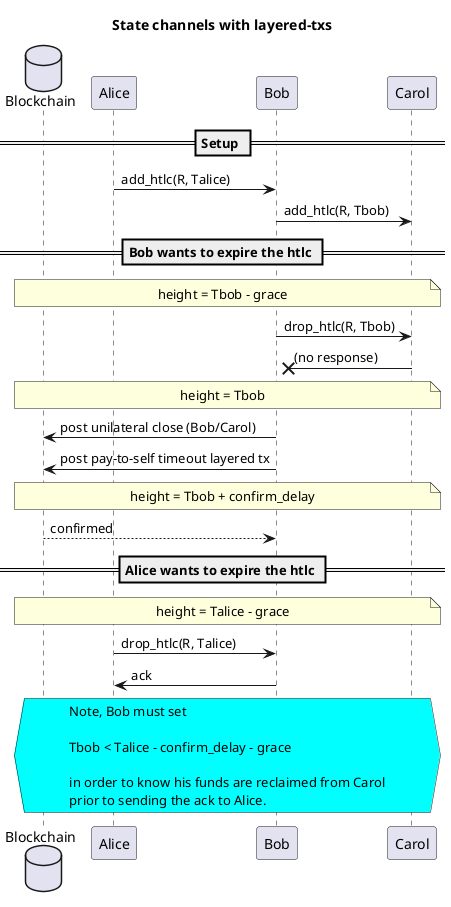 @startuml
title State channels with layered-txs

database Blockchain
participant Alice
participant Bob
participant Carol

== Setup ==

Alice -> Bob : add_htlc(R, Talice)
Bob -> Carol : add_htlc(R, Tbob)

== Bob wants to expire the htlc ==

note across: height = Tbob - grace
Bob -> Carol : drop_htlc(R, Tbob)
Carol ->X Bob : (no response)
note across: height = Tbob
Bob -> Blockchain : post unilateral close (Bob/Carol)
Bob -> Blockchain : post pay-to-self timeout layered tx
note across: height = Tbob + confirm_delay
Blockchain --> Bob : confirmed

== Alice wants to expire the htlc ==

note across: height = Talice - grace
Alice -> Bob: drop_htlc(R, Talice)
Bob -> Alice: ack

hnote across #aqua
Note, Bob must set

Tbob < Talice - confirm_delay - grace

in order to know his funds are reclaimed from Carol
prior to sending the ack to Alice.
end note

@enduml
